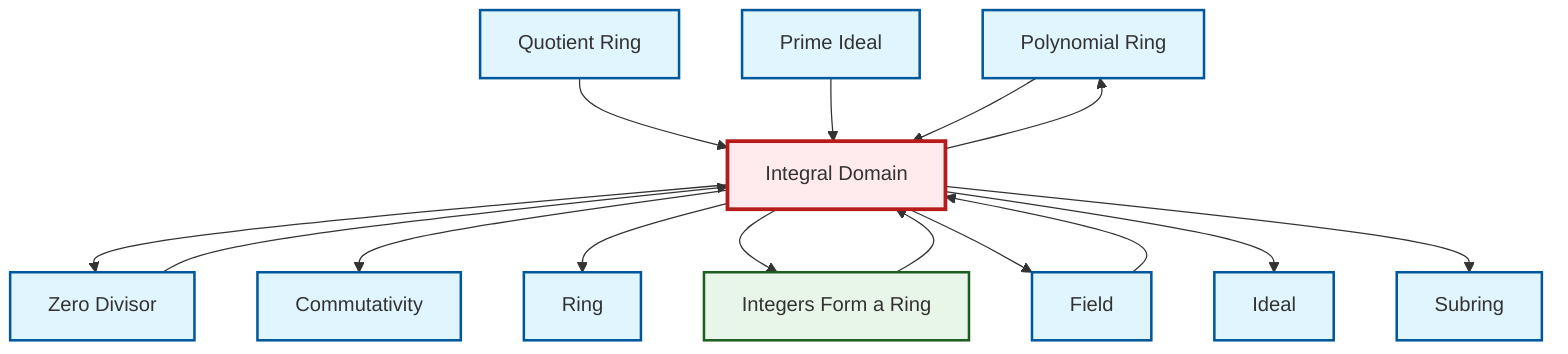 graph TD
    classDef definition fill:#e1f5fe,stroke:#01579b,stroke-width:2px
    classDef theorem fill:#f3e5f5,stroke:#4a148c,stroke-width:2px
    classDef axiom fill:#fff3e0,stroke:#e65100,stroke-width:2px
    classDef example fill:#e8f5e9,stroke:#1b5e20,stroke-width:2px
    classDef current fill:#ffebee,stroke:#b71c1c,stroke-width:3px
    def-polynomial-ring["Polynomial Ring"]:::definition
    def-subring["Subring"]:::definition
    def-ring["Ring"]:::definition
    ex-integers-ring["Integers Form a Ring"]:::example
    def-commutativity["Commutativity"]:::definition
    def-field["Field"]:::definition
    def-quotient-ring["Quotient Ring"]:::definition
    def-zero-divisor["Zero Divisor"]:::definition
    def-integral-domain["Integral Domain"]:::definition
    def-ideal["Ideal"]:::definition
    def-prime-ideal["Prime Ideal"]:::definition
    def-field --> def-integral-domain
    def-integral-domain --> def-zero-divisor
    def-quotient-ring --> def-integral-domain
    def-integral-domain --> def-commutativity
    def-prime-ideal --> def-integral-domain
    def-integral-domain --> def-ring
    def-integral-domain --> ex-integers-ring
    def-zero-divisor --> def-integral-domain
    def-integral-domain --> def-field
    def-integral-domain --> def-ideal
    def-integral-domain --> def-subring
    def-polynomial-ring --> def-integral-domain
    ex-integers-ring --> def-integral-domain
    def-integral-domain --> def-polynomial-ring
    class def-integral-domain current
